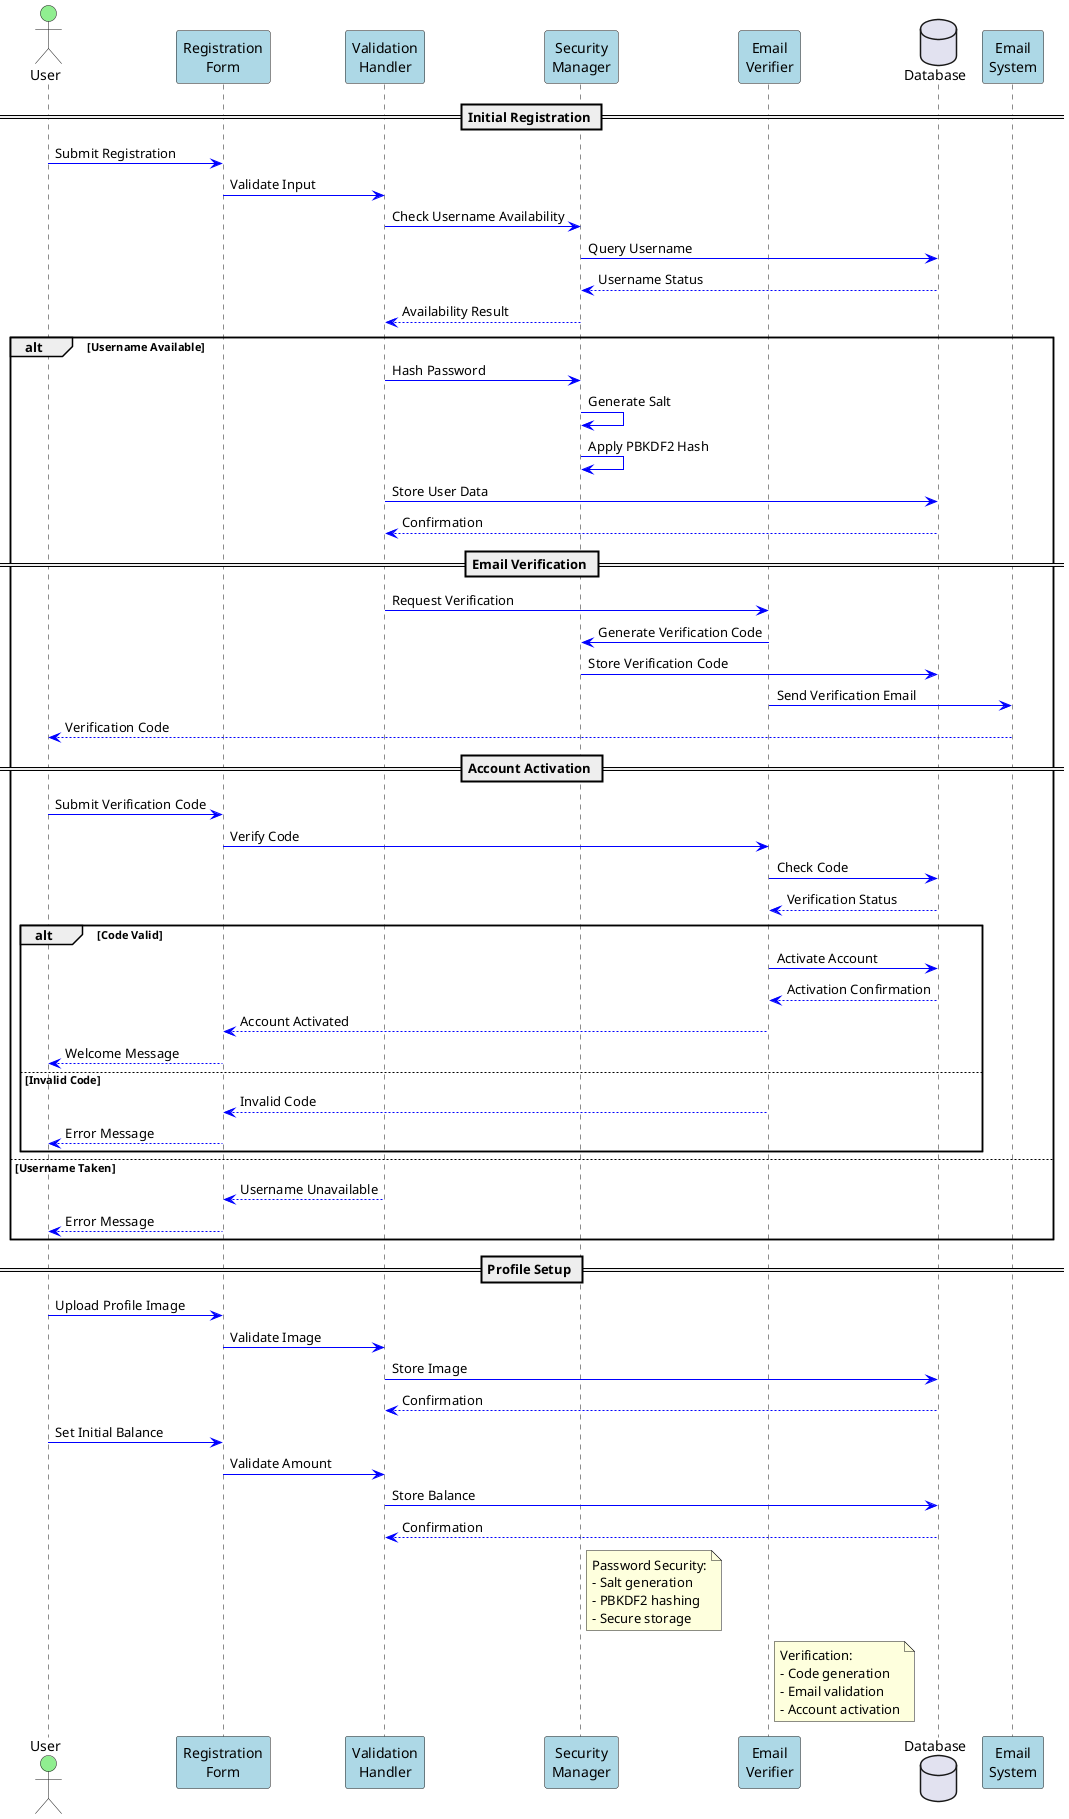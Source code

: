 @startuml Registration Process Sequence

skinparam sequence {
    ParticipantBackgroundColor LightBlue
    ActorBackgroundColor LightGreen
    DatabaseBackgroundColor LightYellow
    ArrowColor Blue
}

actor User
participant "Registration\nForm" as Form
participant "Validation\nHandler" as Validator
participant "Security\nManager" as Security
participant "Email\nVerifier" as EmailVerif
database "Database" as DB
participant "Email\nSystem" as Email

== Initial Registration ==
User -> Form: Submit Registration
Form -> Validator: Validate Input
Validator -> Security: Check Username Availability
Security -> DB: Query Username
DB --> Security: Username Status
Security --> Validator: Availability Result

alt Username Available
    Validator -> Security: Hash Password
    Security -> Security: Generate Salt
    Security -> Security: Apply PBKDF2 Hash
    Validator -> DB: Store User Data
    DB --> Validator: Confirmation
    
    == Email Verification ==
    Validator -> EmailVerif: Request Verification
    EmailVerif -> Security: Generate Verification Code
    Security -> DB: Store Verification Code
    EmailVerif -> Email: Send Verification Email
    Email --> User: Verification Code
    
    == Account Activation ==
    User -> Form: Submit Verification Code
    Form -> EmailVerif: Verify Code
    EmailVerif -> DB: Check Code
    DB --> EmailVerif: Verification Status
    
    alt Code Valid
        EmailVerif -> DB: Activate Account
        DB --> EmailVerif: Activation Confirmation
        EmailVerif --> Form: Account Activated
        Form --> User: Welcome Message
    else Invalid Code
        EmailVerif --> Form: Invalid Code
        Form --> User: Error Message
    end
    
else Username Taken
    Validator --> Form: Username Unavailable
    Form --> User: Error Message
end

== Profile Setup ==
User -> Form: Upload Profile Image
Form -> Validator: Validate Image
Validator -> DB: Store Image
DB --> Validator: Confirmation

User -> Form: Set Initial Balance
Form -> Validator: Validate Amount
Validator -> DB: Store Balance
DB --> Validator: Confirmation

note right of Security
  Password Security:
  - Salt generation
  - PBKDF2 hashing
  - Secure storage
end note

note right of EmailVerif
  Verification:
  - Code generation
  - Email validation
  - Account activation
end note

@enduml 